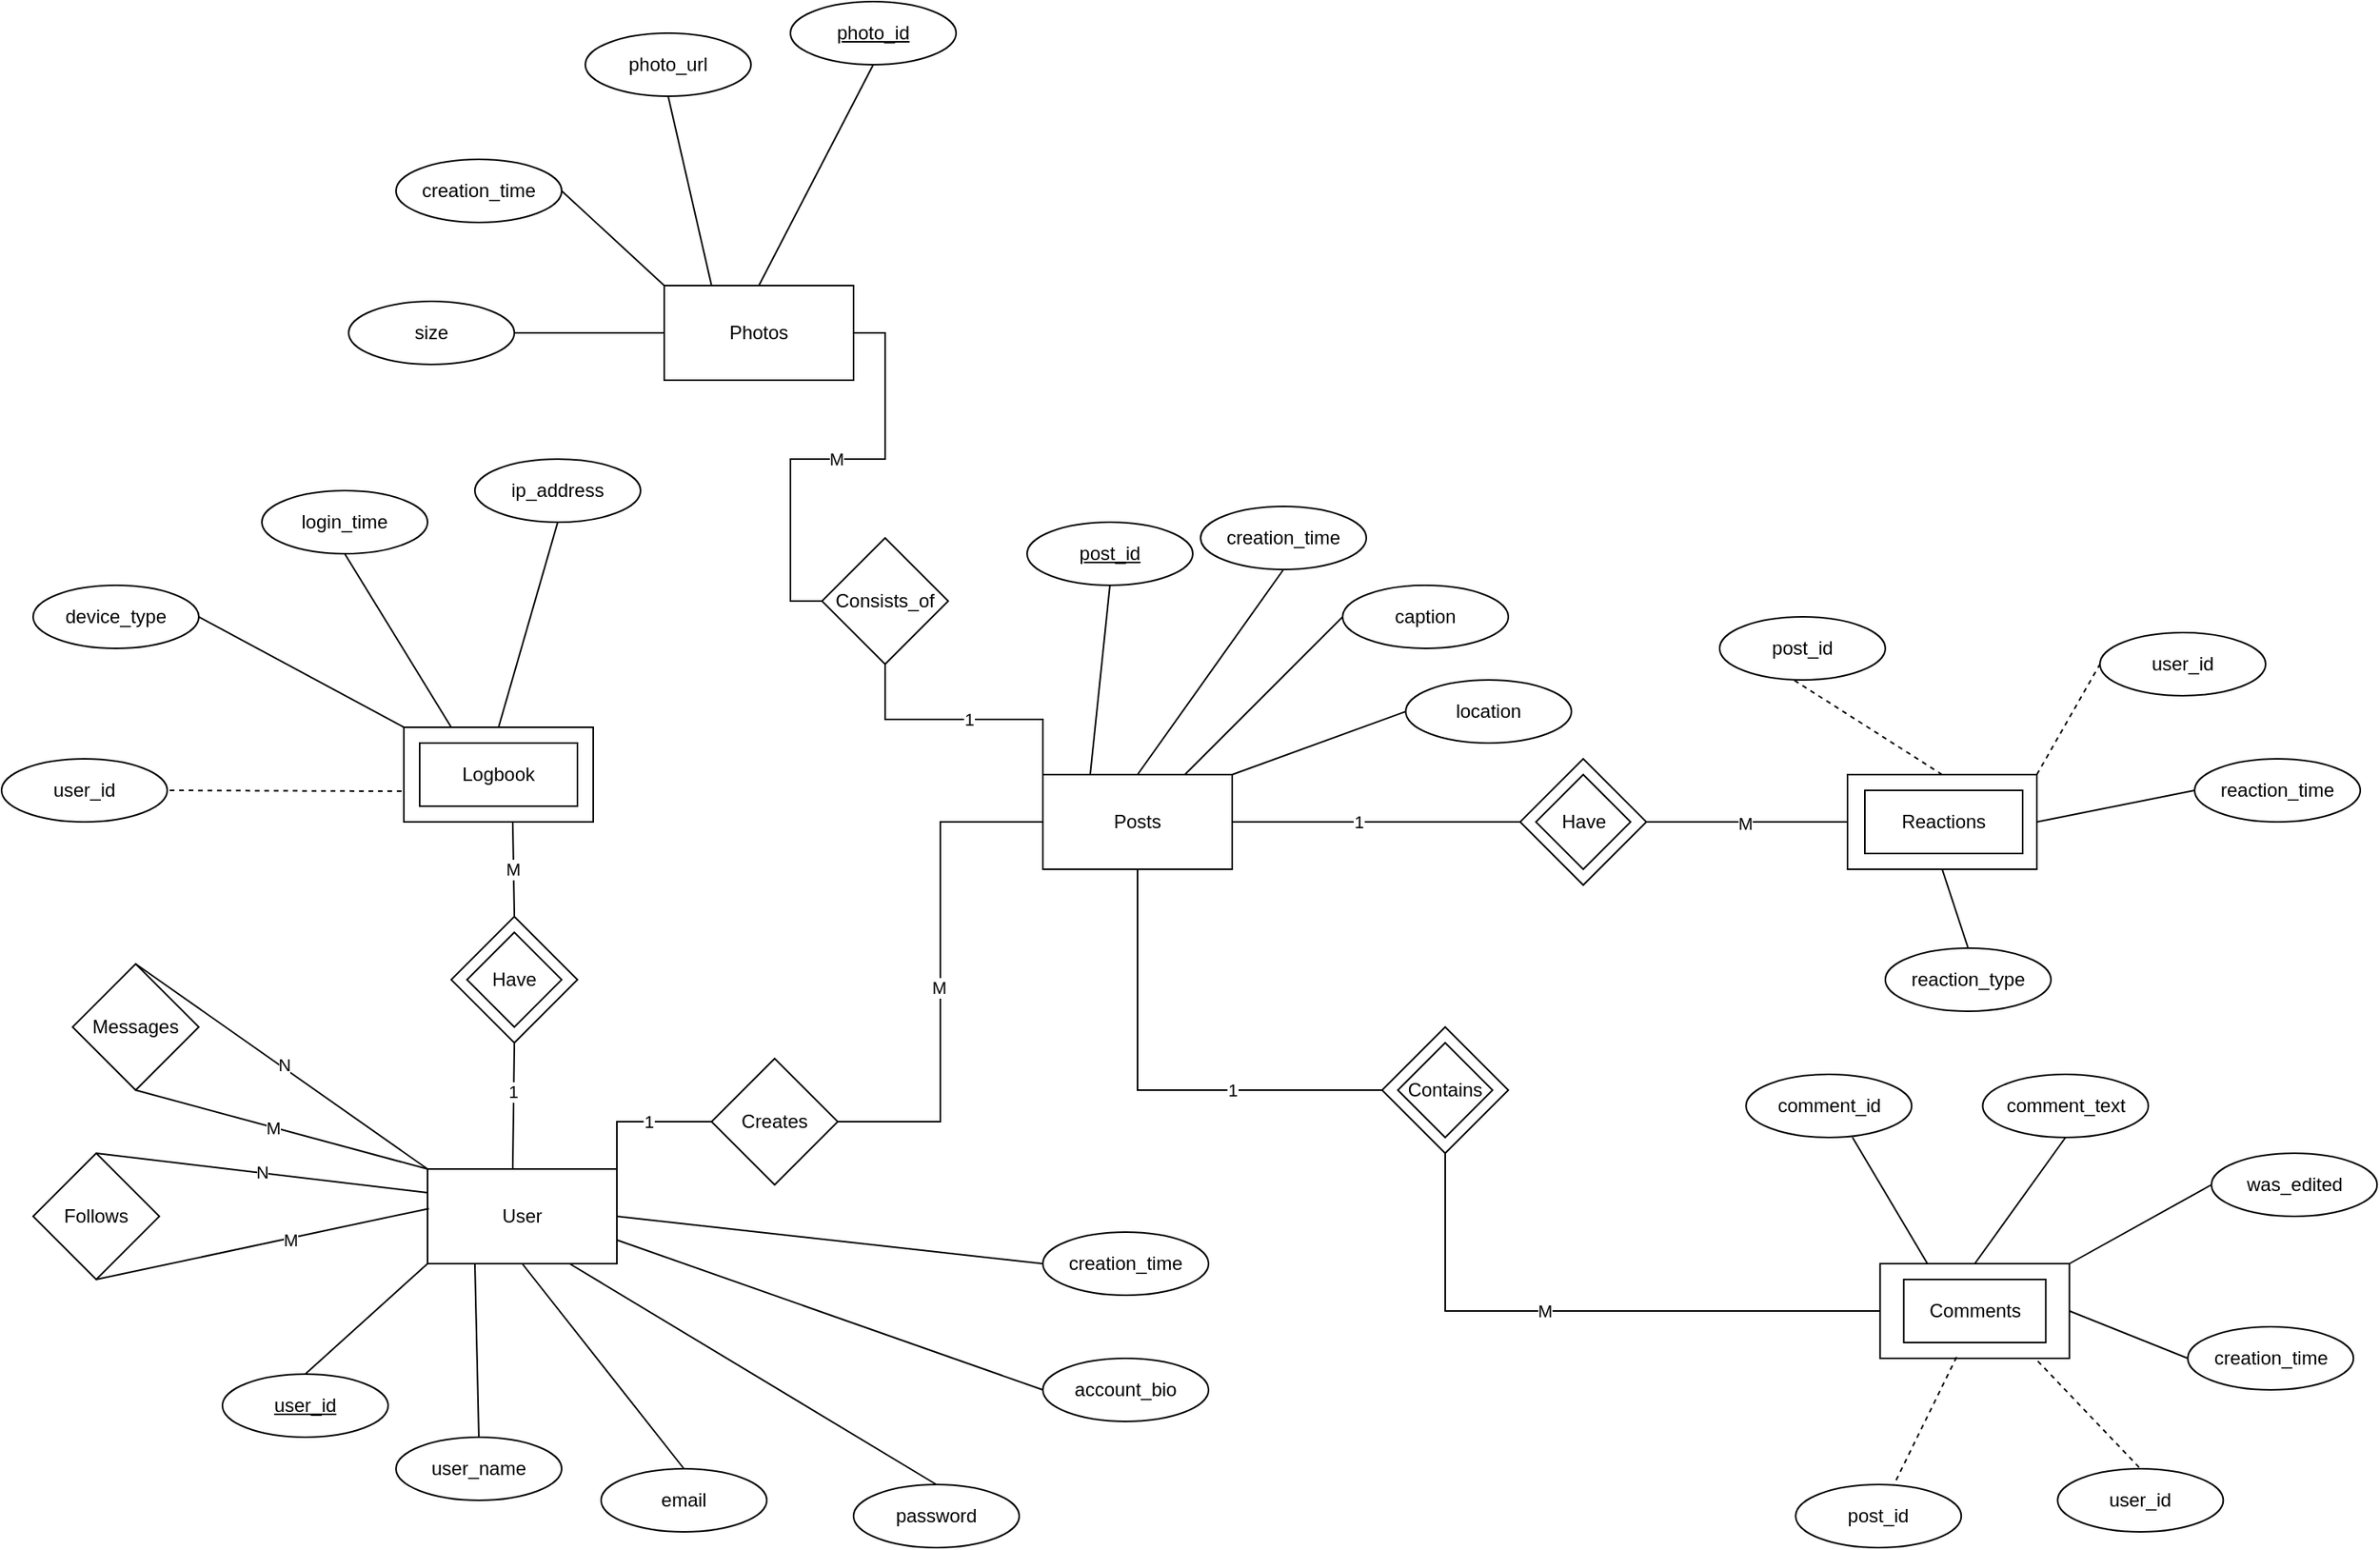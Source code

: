 <mxfile version="22.0.2" type="device">
  <diagram id="R2lEEEUBdFMjLlhIrx00" name="Page-1">
    <mxGraphModel dx="1405" dy="2099" grid="1" gridSize="10" guides="1" tooltips="1" connect="1" arrows="1" fold="1" page="1" pageScale="1" pageWidth="850" pageHeight="1100" background="none" math="0" shadow="0" extFonts="Permanent Marker^https://fonts.googleapis.com/css?family=Permanent+Marker">
      <root>
        <mxCell id="0" />
        <mxCell id="1" parent="0" />
        <mxCell id="rdqhqSF-KmwoM0eQtSF4-11" style="edgeStyle=orthogonalEdgeStyle;rounded=0;orthogonalLoop=1;jettySize=auto;html=1;exitX=1;exitY=0;exitDx=0;exitDy=0;entryX=0;entryY=0.5;entryDx=0;entryDy=0;shadow=0;endArrow=none;endFill=0;" parent="1" source="rdqhqSF-KmwoM0eQtSF4-1" target="rdqhqSF-KmwoM0eQtSF4-10" edge="1">
          <mxGeometry relative="1" as="geometry" />
        </mxCell>
        <mxCell id="wgSgi3H8lxbzacCim1P9-106" value="1" style="edgeLabel;html=1;align=center;verticalAlign=middle;resizable=0;points=[];" parent="rdqhqSF-KmwoM0eQtSF4-11" vertex="1" connectable="0">
          <mxGeometry x="0.096" relative="1" as="geometry">
            <mxPoint as="offset" />
          </mxGeometry>
        </mxCell>
        <mxCell id="rdqhqSF-KmwoM0eQtSF4-1" value="User" style="rounded=0;whiteSpace=wrap;html=1;shadow=0;" parent="1" vertex="1">
          <mxGeometry x="330" y="210" width="120" height="60" as="geometry" />
        </mxCell>
        <mxCell id="wgSgi3H8lxbzacCim1P9-4" style="edgeStyle=orthogonalEdgeStyle;rounded=0;orthogonalLoop=1;jettySize=auto;html=1;exitX=0;exitY=0;exitDx=0;exitDy=0;entryX=0.5;entryY=1;entryDx=0;entryDy=0;shadow=0;endArrow=none;endFill=0;" parent="1" source="rdqhqSF-KmwoM0eQtSF4-2" target="wgSgi3H8lxbzacCim1P9-2" edge="1">
          <mxGeometry relative="1" as="geometry" />
        </mxCell>
        <mxCell id="wgSgi3H8lxbzacCim1P9-114" value="1" style="edgeLabel;html=1;align=center;verticalAlign=middle;resizable=0;points=[];" parent="wgSgi3H8lxbzacCim1P9-4" vertex="1" connectable="0">
          <mxGeometry x="-0.029" relative="1" as="geometry">
            <mxPoint as="offset" />
          </mxGeometry>
        </mxCell>
        <mxCell id="wgSgi3H8lxbzacCim1P9-7" style="edgeStyle=orthogonalEdgeStyle;rounded=0;orthogonalLoop=1;jettySize=auto;html=1;exitX=0.5;exitY=1;exitDx=0;exitDy=0;entryX=0;entryY=0.5;entryDx=0;entryDy=0;shadow=0;endArrow=none;endFill=0;" parent="1" source="rdqhqSF-KmwoM0eQtSF4-2" target="wgSgi3H8lxbzacCim1P9-130" edge="1">
          <mxGeometry relative="1" as="geometry">
            <mxPoint x="1030" y="-10" as="targetPoint" />
          </mxGeometry>
        </mxCell>
        <mxCell id="wgSgi3H8lxbzacCim1P9-112" value="1" style="edgeLabel;html=1;align=center;verticalAlign=middle;resizable=0;points=[];" parent="wgSgi3H8lxbzacCim1P9-7" vertex="1" connectable="0">
          <mxGeometry x="0.014" y="2" relative="1" as="geometry">
            <mxPoint x="50" y="2" as="offset" />
          </mxGeometry>
        </mxCell>
        <mxCell id="wgSgi3H8lxbzacCim1P9-10" style="edgeStyle=orthogonalEdgeStyle;rounded=0;orthogonalLoop=1;jettySize=auto;html=1;exitX=1;exitY=0.5;exitDx=0;exitDy=0;entryX=0;entryY=0.5;entryDx=0;entryDy=0;shadow=0;endArrow=none;endFill=0;" parent="1" source="rdqhqSF-KmwoM0eQtSF4-2" target="wgSgi3H8lxbzacCim1P9-9" edge="1">
          <mxGeometry relative="1" as="geometry">
            <mxPoint x="1192.5" y="-170" as="sourcePoint" />
            <mxPoint x="1062.5" y="-70" as="targetPoint" />
          </mxGeometry>
        </mxCell>
        <mxCell id="wgSgi3H8lxbzacCim1P9-108" value="1" style="edgeLabel;html=1;align=center;verticalAlign=middle;resizable=0;points=[];" parent="wgSgi3H8lxbzacCim1P9-10" vertex="1" connectable="0">
          <mxGeometry x="-0.17" y="-1" relative="1" as="geometry">
            <mxPoint x="4" y="-1" as="offset" />
          </mxGeometry>
        </mxCell>
        <mxCell id="rdqhqSF-KmwoM0eQtSF4-2" value="Posts" style="rounded=0;whiteSpace=wrap;html=1;shadow=0;" parent="1" vertex="1">
          <mxGeometry x="720" y="-40" width="120" height="60" as="geometry" />
        </mxCell>
        <mxCell id="rdqhqSF-KmwoM0eQtSF4-3" value="Comments&lt;br&gt;" style="rounded=0;whiteSpace=wrap;html=1;shadow=0;" parent="1" vertex="1">
          <mxGeometry x="1250.67" y="270" width="120" height="60" as="geometry" />
        </mxCell>
        <mxCell id="rdqhqSF-KmwoM0eQtSF4-4" value="" style="rounded=0;whiteSpace=wrap;html=1;shadow=0;" parent="1" vertex="1">
          <mxGeometry x="1230" y="-40" width="120" height="60" as="geometry" />
        </mxCell>
        <mxCell id="rdqhqSF-KmwoM0eQtSF4-6" value="Photos" style="rounded=0;whiteSpace=wrap;html=1;shadow=0;" parent="1" vertex="1">
          <mxGeometry x="480" y="-350" width="120" height="60" as="geometry" />
        </mxCell>
        <mxCell id="rdqhqSF-KmwoM0eQtSF4-12" style="edgeStyle=orthogonalEdgeStyle;rounded=0;orthogonalLoop=1;jettySize=auto;html=1;exitX=1;exitY=0.5;exitDx=0;exitDy=0;entryX=0;entryY=0.5;entryDx=0;entryDy=0;shadow=0;endArrow=none;endFill=0;" parent="1" source="rdqhqSF-KmwoM0eQtSF4-10" target="rdqhqSF-KmwoM0eQtSF4-2" edge="1">
          <mxGeometry relative="1" as="geometry" />
        </mxCell>
        <mxCell id="wgSgi3H8lxbzacCim1P9-107" value="M" style="edgeLabel;html=1;align=center;verticalAlign=middle;resizable=0;points=[];" parent="rdqhqSF-KmwoM0eQtSF4-12" vertex="1" connectable="0">
          <mxGeometry x="-0.062" y="-1" relative="1" as="geometry">
            <mxPoint x="-2" as="offset" />
          </mxGeometry>
        </mxCell>
        <mxCell id="rdqhqSF-KmwoM0eQtSF4-10" value="Creates" style="rhombus;whiteSpace=wrap;html=1;shadow=0;" parent="1" vertex="1">
          <mxGeometry x="510" y="140" width="80" height="80" as="geometry" />
        </mxCell>
        <mxCell id="rdqhqSF-KmwoM0eQtSF4-18" value="Messages" style="rhombus;whiteSpace=wrap;html=1;shadow=0;" parent="1" vertex="1">
          <mxGeometry x="105" y="80" width="80" height="80" as="geometry" />
        </mxCell>
        <mxCell id="rdqhqSF-KmwoM0eQtSF4-22" value="" style="endArrow=none;html=1;rounded=0;exitX=0;exitY=0;exitDx=0;exitDy=0;entryX=0.5;entryY=0;entryDx=0;entryDy=0;shadow=0;" parent="1" source="rdqhqSF-KmwoM0eQtSF4-1" target="rdqhqSF-KmwoM0eQtSF4-18" edge="1">
          <mxGeometry width="50" height="50" relative="1" as="geometry">
            <mxPoint x="520" y="380" as="sourcePoint" />
            <mxPoint x="570" y="330" as="targetPoint" />
          </mxGeometry>
        </mxCell>
        <mxCell id="wgSgi3H8lxbzacCim1P9-139" value="N" style="edgeLabel;html=1;align=center;verticalAlign=middle;resizable=0;points=[];" parent="rdqhqSF-KmwoM0eQtSF4-22" vertex="1" connectable="0">
          <mxGeometry x="0.006" y="-1" relative="1" as="geometry">
            <mxPoint x="1" as="offset" />
          </mxGeometry>
        </mxCell>
        <mxCell id="rdqhqSF-KmwoM0eQtSF4-23" value="" style="endArrow=none;html=1;rounded=0;entryX=0.5;entryY=1;entryDx=0;entryDy=0;exitX=0;exitY=0;exitDx=0;exitDy=0;shadow=0;" parent="1" source="rdqhqSF-KmwoM0eQtSF4-1" target="rdqhqSF-KmwoM0eQtSF4-18" edge="1">
          <mxGeometry width="50" height="50" relative="1" as="geometry">
            <mxPoint x="450" y="270" as="sourcePoint" />
            <mxPoint x="490" y="430" as="targetPoint" />
          </mxGeometry>
        </mxCell>
        <mxCell id="wgSgi3H8lxbzacCim1P9-138" value="M" style="edgeLabel;html=1;align=center;verticalAlign=middle;resizable=0;points=[];" parent="rdqhqSF-KmwoM0eQtSF4-23" vertex="1" connectable="0">
          <mxGeometry x="0.061" relative="1" as="geometry">
            <mxPoint as="offset" />
          </mxGeometry>
        </mxCell>
        <mxCell id="rdqhqSF-KmwoM0eQtSF4-25" value="N" style="endArrow=none;html=1;rounded=0;entryX=0;entryY=0.25;entryDx=0;entryDy=0;exitX=0.5;exitY=0;exitDx=0;exitDy=0;shadow=0;" parent="1" source="rdqhqSF-KmwoM0eQtSF4-26" target="rdqhqSF-KmwoM0eQtSF4-1" edge="1">
          <mxGeometry width="50" height="50" relative="1" as="geometry">
            <mxPoint x="130" y="340" as="sourcePoint" />
            <mxPoint x="180" y="290" as="targetPoint" />
          </mxGeometry>
        </mxCell>
        <mxCell id="rdqhqSF-KmwoM0eQtSF4-26" value="Follows" style="rhombus;whiteSpace=wrap;html=1;shadow=0;" parent="1" vertex="1">
          <mxGeometry x="80" y="200" width="80" height="80" as="geometry" />
        </mxCell>
        <mxCell id="rdqhqSF-KmwoM0eQtSF4-27" value="" style="endArrow=none;html=1;rounded=0;entryX=0.007;entryY=0.418;entryDx=0;entryDy=0;exitX=0.5;exitY=1;exitDx=0;exitDy=0;entryPerimeter=0;shadow=0;" parent="1" source="rdqhqSF-KmwoM0eQtSF4-26" target="rdqhqSF-KmwoM0eQtSF4-1" edge="1">
          <mxGeometry width="50" height="50" relative="1" as="geometry">
            <mxPoint x="240" y="510" as="sourcePoint" />
            <mxPoint x="290" y="460" as="targetPoint" />
          </mxGeometry>
        </mxCell>
        <mxCell id="wgSgi3H8lxbzacCim1P9-137" value="M" style="edgeLabel;html=1;align=center;verticalAlign=middle;resizable=0;points=[];" parent="rdqhqSF-KmwoM0eQtSF4-27" vertex="1" connectable="0">
          <mxGeometry x="0.159" y="-1" relative="1" as="geometry">
            <mxPoint as="offset" />
          </mxGeometry>
        </mxCell>
        <mxCell id="wgSgi3H8lxbzacCim1P9-5" style="edgeStyle=orthogonalEdgeStyle;rounded=0;orthogonalLoop=1;jettySize=auto;html=1;exitX=0;exitY=0.5;exitDx=0;exitDy=0;entryX=1;entryY=0.5;entryDx=0;entryDy=0;shadow=0;endArrow=none;endFill=0;" parent="1" source="wgSgi3H8lxbzacCim1P9-2" target="rdqhqSF-KmwoM0eQtSF4-6" edge="1">
          <mxGeometry relative="1" as="geometry" />
        </mxCell>
        <mxCell id="wgSgi3H8lxbzacCim1P9-115" value="M" style="edgeLabel;html=1;align=center;verticalAlign=middle;resizable=0;points=[];" parent="wgSgi3H8lxbzacCim1P9-5" vertex="1" connectable="0">
          <mxGeometry x="0.031" y="-2" relative="1" as="geometry">
            <mxPoint y="-2" as="offset" />
          </mxGeometry>
        </mxCell>
        <mxCell id="wgSgi3H8lxbzacCim1P9-2" value="Consists_of" style="rhombus;whiteSpace=wrap;html=1;shadow=0;" parent="1" vertex="1">
          <mxGeometry x="580" y="-190" width="80" height="80" as="geometry" />
        </mxCell>
        <mxCell id="wgSgi3H8lxbzacCim1P9-8" style="edgeStyle=orthogonalEdgeStyle;rounded=0;orthogonalLoop=1;jettySize=auto;html=1;exitX=0.5;exitY=1;exitDx=0;exitDy=0;entryX=0;entryY=0.5;entryDx=0;entryDy=0;shadow=0;endArrow=none;endFill=0;" parent="1" source="wgSgi3H8lxbzacCim1P9-130" target="rdqhqSF-KmwoM0eQtSF4-3" edge="1">
          <mxGeometry relative="1" as="geometry">
            <mxPoint x="1037.5" y="-250" as="sourcePoint" />
          </mxGeometry>
        </mxCell>
        <mxCell id="wgSgi3H8lxbzacCim1P9-113" value="M" style="edgeLabel;html=1;align=center;verticalAlign=middle;resizable=0;points=[];" parent="wgSgi3H8lxbzacCim1P9-8" vertex="1" connectable="0">
          <mxGeometry x="-0.129" y="-1" relative="1" as="geometry">
            <mxPoint x="-1" y="-1" as="offset" />
          </mxGeometry>
        </mxCell>
        <mxCell id="wgSgi3H8lxbzacCim1P9-11" style="edgeStyle=orthogonalEdgeStyle;rounded=0;orthogonalLoop=1;jettySize=auto;html=1;exitX=1;exitY=0.5;exitDx=0;exitDy=0;shadow=0;endArrow=none;endFill=0;" parent="1" source="wgSgi3H8lxbzacCim1P9-9" target="rdqhqSF-KmwoM0eQtSF4-4" edge="1">
          <mxGeometry relative="1" as="geometry">
            <mxPoint x="1062.5" y="10" as="sourcePoint" />
          </mxGeometry>
        </mxCell>
        <mxCell id="wgSgi3H8lxbzacCim1P9-111" value="M" style="edgeLabel;html=1;align=center;verticalAlign=middle;resizable=0;points=[];" parent="wgSgi3H8lxbzacCim1P9-11" vertex="1" connectable="0">
          <mxGeometry x="-0.017" y="1" relative="1" as="geometry">
            <mxPoint y="2" as="offset" />
          </mxGeometry>
        </mxCell>
        <mxCell id="wgSgi3H8lxbzacCim1P9-9" value="" style="rhombus;whiteSpace=wrap;html=1;shadow=0;" parent="1" vertex="1">
          <mxGeometry x="1022.5" y="-50" width="80" height="80" as="geometry" />
        </mxCell>
        <mxCell id="wgSgi3H8lxbzacCim1P9-21" value="login_time" style="ellipse;whiteSpace=wrap;html=1;shadow=0;" parent="1" vertex="1">
          <mxGeometry x="225" y="-220" width="105" height="40" as="geometry" />
        </mxCell>
        <mxCell id="wgSgi3H8lxbzacCim1P9-23" value="ip_address" style="ellipse;whiteSpace=wrap;html=1;shadow=0;" parent="1" vertex="1">
          <mxGeometry x="360" y="-240" width="105" height="40" as="geometry" />
        </mxCell>
        <mxCell id="wgSgi3H8lxbzacCim1P9-24" value="user_id" style="ellipse;whiteSpace=wrap;html=1;shadow=0;" parent="1" vertex="1">
          <mxGeometry x="60" y="-50" width="105" height="40" as="geometry" />
        </mxCell>
        <mxCell id="wgSgi3H8lxbzacCim1P9-30" value="" style="endArrow=none;dashed=1;html=1;rounded=0;entryX=1;entryY=0.5;entryDx=0;entryDy=0;exitX=-0.012;exitY=0.676;exitDx=0;exitDy=0;exitPerimeter=0;shadow=0;" parent="1" source="wgSgi3H8lxbzacCim1P9-78" target="wgSgi3H8lxbzacCim1P9-24" edge="1">
          <mxGeometry width="50" height="50" relative="1" as="geometry">
            <mxPoint x="325" y="-30" as="sourcePoint" />
            <mxPoint x="230" y="-130" as="targetPoint" />
          </mxGeometry>
        </mxCell>
        <mxCell id="wgSgi3H8lxbzacCim1P9-32" value="device_type" style="ellipse;whiteSpace=wrap;html=1;shadow=0;" parent="1" vertex="1">
          <mxGeometry x="80" y="-160" width="105" height="40" as="geometry" />
        </mxCell>
        <mxCell id="wgSgi3H8lxbzacCim1P9-34" value="" style="endArrow=none;html=1;rounded=0;entryX=0.5;entryY=1;entryDx=0;entryDy=0;exitX=0.25;exitY=0;exitDx=0;exitDy=0;shadow=0;" parent="1" source="wgSgi3H8lxbzacCim1P9-78" target="wgSgi3H8lxbzacCim1P9-21" edge="1">
          <mxGeometry width="50" height="50" relative="1" as="geometry">
            <mxPoint x="355" y="-60" as="sourcePoint" />
            <mxPoint x="380" y="-160" as="targetPoint" />
          </mxGeometry>
        </mxCell>
        <mxCell id="wgSgi3H8lxbzacCim1P9-35" value="" style="endArrow=none;html=1;rounded=0;entryX=0.5;entryY=1;entryDx=0;entryDy=0;exitX=0.5;exitY=0;exitDx=0;exitDy=0;shadow=0;" parent="1" source="wgSgi3H8lxbzacCim1P9-78" target="wgSgi3H8lxbzacCim1P9-23" edge="1">
          <mxGeometry width="50" height="50" relative="1" as="geometry">
            <mxPoint x="385" y="-60" as="sourcePoint" />
            <mxPoint x="450" y="-130" as="targetPoint" />
          </mxGeometry>
        </mxCell>
        <mxCell id="wgSgi3H8lxbzacCim1P9-36" value="" style="endArrow=none;html=1;rounded=0;exitX=1;exitY=0.5;exitDx=0;exitDy=0;entryX=0;entryY=0;entryDx=0;entryDy=0;labelBorderColor=none;shadow=0;" parent="1" source="wgSgi3H8lxbzacCim1P9-32" target="wgSgi3H8lxbzacCim1P9-78" edge="1">
          <mxGeometry width="50" height="50" relative="1" as="geometry">
            <mxPoint x="230" as="sourcePoint" />
            <mxPoint x="320" y="-70" as="targetPoint" />
          </mxGeometry>
        </mxCell>
        <mxCell id="wgSgi3H8lxbzacCim1P9-37" value="creation_time" style="ellipse;whiteSpace=wrap;html=1;shadow=0;" parent="1" vertex="1">
          <mxGeometry x="310" y="-430" width="105" height="40" as="geometry" />
        </mxCell>
        <mxCell id="wgSgi3H8lxbzacCim1P9-38" value="photo_url" style="ellipse;whiteSpace=wrap;html=1;shadow=0;" parent="1" vertex="1">
          <mxGeometry x="430" y="-510" width="105" height="40" as="geometry" />
        </mxCell>
        <mxCell id="wgSgi3H8lxbzacCim1P9-39" value="&lt;u&gt;photo_id&lt;/u&gt;" style="ellipse;whiteSpace=wrap;html=1;shadow=0;" parent="1" vertex="1">
          <mxGeometry x="560" y="-530" width="105" height="40" as="geometry" />
        </mxCell>
        <mxCell id="wgSgi3H8lxbzacCim1P9-40" value="size" style="ellipse;whiteSpace=wrap;html=1;shadow=0;" parent="1" vertex="1">
          <mxGeometry x="280" y="-340" width="105" height="40" as="geometry" />
        </mxCell>
        <mxCell id="wgSgi3H8lxbzacCim1P9-41" value="" style="endArrow=none;html=1;rounded=0;entryX=1;entryY=0.5;entryDx=0;entryDy=0;exitX=0;exitY=0.5;exitDx=0;exitDy=0;shadow=0;" parent="1" source="rdqhqSF-KmwoM0eQtSF4-6" target="wgSgi3H8lxbzacCim1P9-40" edge="1">
          <mxGeometry width="50" height="50" relative="1" as="geometry">
            <mxPoint x="430" y="-290" as="sourcePoint" />
            <mxPoint x="480" y="-340" as="targetPoint" />
          </mxGeometry>
        </mxCell>
        <mxCell id="wgSgi3H8lxbzacCim1P9-42" value="" style="endArrow=none;html=1;rounded=0;entryX=1;entryY=0.5;entryDx=0;entryDy=0;exitX=0;exitY=0;exitDx=0;exitDy=0;shadow=0;" parent="1" source="rdqhqSF-KmwoM0eQtSF4-6" target="wgSgi3H8lxbzacCim1P9-37" edge="1">
          <mxGeometry width="50" height="50" relative="1" as="geometry">
            <mxPoint x="420" y="-330" as="sourcePoint" />
            <mxPoint x="470" y="-380" as="targetPoint" />
          </mxGeometry>
        </mxCell>
        <mxCell id="wgSgi3H8lxbzacCim1P9-43" value="" style="endArrow=none;html=1;rounded=0;entryX=0.5;entryY=1;entryDx=0;entryDy=0;exitX=0.25;exitY=0;exitDx=0;exitDy=0;shadow=0;" parent="1" source="rdqhqSF-KmwoM0eQtSF4-6" target="wgSgi3H8lxbzacCim1P9-38" edge="1">
          <mxGeometry width="50" height="50" relative="1" as="geometry">
            <mxPoint x="530" y="-370" as="sourcePoint" />
            <mxPoint x="580" y="-420" as="targetPoint" />
          </mxGeometry>
        </mxCell>
        <mxCell id="wgSgi3H8lxbzacCim1P9-44" value="" style="endArrow=none;html=1;rounded=0;entryX=0.5;entryY=1;entryDx=0;entryDy=0;exitX=0.5;exitY=0;exitDx=0;exitDy=0;shadow=0;" parent="1" source="rdqhqSF-KmwoM0eQtSF4-6" target="wgSgi3H8lxbzacCim1P9-39" edge="1">
          <mxGeometry width="50" height="50" relative="1" as="geometry">
            <mxPoint x="570" y="-390" as="sourcePoint" />
            <mxPoint x="620" y="-440" as="targetPoint" />
          </mxGeometry>
        </mxCell>
        <mxCell id="wgSgi3H8lxbzacCim1P9-45" value="&lt;u&gt;user_id&lt;/u&gt;" style="ellipse;whiteSpace=wrap;html=1;shadow=0;" parent="1" vertex="1">
          <mxGeometry x="200" y="340" width="105" height="40" as="geometry" />
        </mxCell>
        <mxCell id="wgSgi3H8lxbzacCim1P9-46" value="user_name" style="ellipse;whiteSpace=wrap;html=1;shadow=0;" parent="1" vertex="1">
          <mxGeometry x="310" y="380" width="105" height="40" as="geometry" />
        </mxCell>
        <mxCell id="wgSgi3H8lxbzacCim1P9-47" value="" style="endArrow=none;html=1;rounded=0;entryX=0;entryY=1;entryDx=0;entryDy=0;exitX=0.5;exitY=0;exitDx=0;exitDy=0;shadow=0;" parent="1" source="wgSgi3H8lxbzacCim1P9-45" target="rdqhqSF-KmwoM0eQtSF4-1" edge="1">
          <mxGeometry width="50" height="50" relative="1" as="geometry">
            <mxPoint x="290" y="320" as="sourcePoint" />
            <mxPoint x="340" y="270" as="targetPoint" />
          </mxGeometry>
        </mxCell>
        <mxCell id="wgSgi3H8lxbzacCim1P9-48" value="" style="endArrow=none;html=1;rounded=0;entryX=0.25;entryY=1;entryDx=0;entryDy=0;exitX=0.5;exitY=0;exitDx=0;exitDy=0;shadow=0;" parent="1" source="wgSgi3H8lxbzacCim1P9-46" target="rdqhqSF-KmwoM0eQtSF4-1" edge="1">
          <mxGeometry width="50" height="50" relative="1" as="geometry">
            <mxPoint x="340" y="360" as="sourcePoint" />
            <mxPoint x="390" y="310" as="targetPoint" />
          </mxGeometry>
        </mxCell>
        <mxCell id="wgSgi3H8lxbzacCim1P9-49" value="creation_time" style="ellipse;whiteSpace=wrap;html=1;shadow=0;" parent="1" vertex="1">
          <mxGeometry x="720" y="250" width="105" height="40" as="geometry" />
        </mxCell>
        <mxCell id="wgSgi3H8lxbzacCim1P9-51" value="" style="endArrow=none;html=1;rounded=0;entryX=1;entryY=0.5;entryDx=0;entryDy=0;exitX=0;exitY=0.5;exitDx=0;exitDy=0;shadow=0;" parent="1" source="wgSgi3H8lxbzacCim1P9-49" target="rdqhqSF-KmwoM0eQtSF4-1" edge="1">
          <mxGeometry width="50" height="50" relative="1" as="geometry">
            <mxPoint x="410" y="370" as="sourcePoint" />
            <mxPoint x="460" y="320" as="targetPoint" />
          </mxGeometry>
        </mxCell>
        <mxCell id="wgSgi3H8lxbzacCim1P9-52" value="email" style="ellipse;whiteSpace=wrap;html=1;shadow=0;" parent="1" vertex="1">
          <mxGeometry x="440" y="400" width="105" height="40" as="geometry" />
        </mxCell>
        <mxCell id="wgSgi3H8lxbzacCim1P9-53" value="" style="endArrow=none;html=1;rounded=0;entryX=0.5;entryY=1;entryDx=0;entryDy=0;exitX=0.5;exitY=0;exitDx=0;exitDy=0;shadow=0;" parent="1" source="wgSgi3H8lxbzacCim1P9-52" target="rdqhqSF-KmwoM0eQtSF4-1" edge="1">
          <mxGeometry width="50" height="50" relative="1" as="geometry">
            <mxPoint x="390" y="380" as="sourcePoint" />
            <mxPoint x="440" y="330" as="targetPoint" />
          </mxGeometry>
        </mxCell>
        <mxCell id="wgSgi3H8lxbzacCim1P9-54" value="account_bio" style="ellipse;whiteSpace=wrap;html=1;shadow=0;" parent="1" vertex="1">
          <mxGeometry x="720" y="330" width="105" height="40" as="geometry" />
        </mxCell>
        <mxCell id="wgSgi3H8lxbzacCim1P9-55" value="" style="endArrow=none;html=1;rounded=0;entryX=1;entryY=0.75;entryDx=0;entryDy=0;exitX=0;exitY=0.5;exitDx=0;exitDy=0;shadow=0;" parent="1" source="wgSgi3H8lxbzacCim1P9-54" target="rdqhqSF-KmwoM0eQtSF4-1" edge="1">
          <mxGeometry width="50" height="50" relative="1" as="geometry">
            <mxPoint x="490" y="370" as="sourcePoint" />
            <mxPoint x="540" y="320" as="targetPoint" />
          </mxGeometry>
        </mxCell>
        <mxCell id="wgSgi3H8lxbzacCim1P9-56" value="password" style="ellipse;whiteSpace=wrap;html=1;shadow=0;" parent="1" vertex="1">
          <mxGeometry x="600" y="410" width="105" height="40" as="geometry" />
        </mxCell>
        <mxCell id="wgSgi3H8lxbzacCim1P9-57" value="" style="endArrow=none;html=1;rounded=0;entryX=0.75;entryY=1;entryDx=0;entryDy=0;exitX=0.5;exitY=0;exitDx=0;exitDy=0;shadow=0;" parent="1" source="wgSgi3H8lxbzacCim1P9-56" target="rdqhqSF-KmwoM0eQtSF4-1" edge="1">
          <mxGeometry width="50" height="50" relative="1" as="geometry">
            <mxPoint x="480" y="370" as="sourcePoint" />
            <mxPoint x="530" y="320" as="targetPoint" />
          </mxGeometry>
        </mxCell>
        <mxCell id="wgSgi3H8lxbzacCim1P9-59" value="creation_time" style="ellipse;whiteSpace=wrap;html=1;shadow=0;" parent="1" vertex="1">
          <mxGeometry x="820" y="-210" width="105" height="40" as="geometry" />
        </mxCell>
        <mxCell id="wgSgi3H8lxbzacCim1P9-60" value="&lt;u&gt;post_id&lt;/u&gt;" style="ellipse;whiteSpace=wrap;html=1;shadow=0;" parent="1" vertex="1">
          <mxGeometry x="710" y="-200" width="105" height="40" as="geometry" />
        </mxCell>
        <mxCell id="wgSgi3H8lxbzacCim1P9-61" value="caption" style="ellipse;whiteSpace=wrap;html=1;shadow=0;" parent="1" vertex="1">
          <mxGeometry x="910" y="-160" width="105" height="40" as="geometry" />
        </mxCell>
        <mxCell id="wgSgi3H8lxbzacCim1P9-62" value="location" style="ellipse;whiteSpace=wrap;html=1;shadow=0;" parent="1" vertex="1">
          <mxGeometry x="950" y="-100" width="105" height="40" as="geometry" />
        </mxCell>
        <mxCell id="wgSgi3H8lxbzacCim1P9-63" value="" style="endArrow=none;html=1;rounded=0;entryX=0.5;entryY=1;entryDx=0;entryDy=0;exitX=0.25;exitY=0;exitDx=0;exitDy=0;shadow=0;" parent="1" source="rdqhqSF-KmwoM0eQtSF4-2" target="wgSgi3H8lxbzacCim1P9-60" edge="1">
          <mxGeometry width="50" height="50" relative="1" as="geometry">
            <mxPoint x="540" y="-20" as="sourcePoint" />
            <mxPoint x="590" y="-70" as="targetPoint" />
          </mxGeometry>
        </mxCell>
        <mxCell id="wgSgi3H8lxbzacCim1P9-64" value="" style="endArrow=none;html=1;rounded=0;entryX=0.5;entryY=1;entryDx=0;entryDy=0;exitX=0.5;exitY=0;exitDx=0;exitDy=0;shadow=0;" parent="1" source="rdqhqSF-KmwoM0eQtSF4-2" target="wgSgi3H8lxbzacCim1P9-59" edge="1">
          <mxGeometry width="50" height="50" relative="1" as="geometry">
            <mxPoint x="790" y="-70" as="sourcePoint" />
            <mxPoint x="840" y="-120" as="targetPoint" />
          </mxGeometry>
        </mxCell>
        <mxCell id="wgSgi3H8lxbzacCim1P9-65" value="" style="endArrow=none;html=1;rounded=0;entryX=0;entryY=0.5;entryDx=0;entryDy=0;exitX=0.75;exitY=0;exitDx=0;exitDy=0;shadow=0;" parent="1" source="rdqhqSF-KmwoM0eQtSF4-2" target="wgSgi3H8lxbzacCim1P9-61" edge="1">
          <mxGeometry width="50" height="50" relative="1" as="geometry">
            <mxPoint x="870" y="-60" as="sourcePoint" />
            <mxPoint x="920" y="-110" as="targetPoint" />
          </mxGeometry>
        </mxCell>
        <mxCell id="wgSgi3H8lxbzacCim1P9-66" value="" style="endArrow=none;html=1;rounded=0;entryX=0;entryY=0.5;entryDx=0;entryDy=0;exitX=1;exitY=0;exitDx=0;exitDy=0;shadow=0;" parent="1" source="rdqhqSF-KmwoM0eQtSF4-2" target="wgSgi3H8lxbzacCim1P9-62" edge="1">
          <mxGeometry width="50" height="50" relative="1" as="geometry">
            <mxPoint x="870" y="-10" as="sourcePoint" />
            <mxPoint x="920" y="-60" as="targetPoint" />
          </mxGeometry>
        </mxCell>
        <mxCell id="wgSgi3H8lxbzacCim1P9-67" value="reaction_type" style="ellipse;whiteSpace=wrap;html=1;shadow=0;" parent="1" vertex="1">
          <mxGeometry x="1253.95" y="70" width="105" height="40" as="geometry" />
        </mxCell>
        <mxCell id="wgSgi3H8lxbzacCim1P9-68" value="reaction_time" style="ellipse;whiteSpace=wrap;html=1;shadow=0;" parent="1" vertex="1">
          <mxGeometry x="1450" y="-50" width="105" height="40" as="geometry" />
        </mxCell>
        <mxCell id="wgSgi3H8lxbzacCim1P9-70" value="post_id" style="ellipse;whiteSpace=wrap;html=1;shadow=0;" parent="1" vertex="1">
          <mxGeometry x="1148.95" y="-140" width="105" height="40" as="geometry" />
        </mxCell>
        <mxCell id="wgSgi3H8lxbzacCim1P9-71" value="" style="endArrow=none;dashed=1;html=1;rounded=0;entryX=0.432;entryY=0.975;entryDx=0;entryDy=0;exitX=0.5;exitY=0;exitDx=0;exitDy=0;entryPerimeter=0;shadow=0;" parent="1" source="rdqhqSF-KmwoM0eQtSF4-4" target="wgSgi3H8lxbzacCim1P9-70" edge="1">
          <mxGeometry width="50" height="50" relative="1" as="geometry">
            <mxPoint x="1298.95" y="-80" as="sourcePoint" />
            <mxPoint x="1348.95" y="-130" as="targetPoint" />
          </mxGeometry>
        </mxCell>
        <mxCell id="wgSgi3H8lxbzacCim1P9-73" value="" style="endArrow=none;html=1;rounded=0;entryX=0;entryY=0.5;entryDx=0;entryDy=0;exitX=1;exitY=0.5;exitDx=0;exitDy=0;shadow=0;" parent="1" source="rdqhqSF-KmwoM0eQtSF4-4" target="wgSgi3H8lxbzacCim1P9-68" edge="1">
          <mxGeometry width="50" height="50" relative="1" as="geometry">
            <mxPoint x="1338.95" y="80" as="sourcePoint" />
            <mxPoint x="1388.95" y="30" as="targetPoint" />
          </mxGeometry>
        </mxCell>
        <mxCell id="wgSgi3H8lxbzacCim1P9-75" value="" style="endArrow=none;html=1;rounded=0;entryX=0.5;entryY=1;entryDx=0;entryDy=0;exitX=0.5;exitY=0;exitDx=0;exitDy=0;shadow=0;" parent="1" source="wgSgi3H8lxbzacCim1P9-67" target="rdqhqSF-KmwoM0eQtSF4-4" edge="1">
          <mxGeometry width="50" height="50" relative="1" as="geometry">
            <mxPoint x="1308.95" y="160" as="sourcePoint" />
            <mxPoint x="1358.95" y="110" as="targetPoint" />
          </mxGeometry>
        </mxCell>
        <mxCell id="wgSgi3H8lxbzacCim1P9-76" value="&lt;span style=&quot;font-family: Helvetica; font-size: 12px; font-style: normal; font-variant-ligatures: normal; font-variant-caps: normal; font-weight: 400; letter-spacing: normal; orphans: 2; text-align: center; text-indent: 0px; text-transform: none; widows: 2; word-spacing: 0px; -webkit-text-stroke-width: 0px; text-decoration-thickness: initial; text-decoration-style: initial; text-decoration-color: initial; float: none; display: inline !important; background-color: rgb(255, 255, 255);&quot;&gt;Reactions&lt;/span&gt;" style="rounded=0;whiteSpace=wrap;html=1;shadow=0;" parent="1" vertex="1">
          <mxGeometry x="1241" y="-30" width="100" height="40" as="geometry" />
        </mxCell>
        <mxCell id="wgSgi3H8lxbzacCim1P9-77" value="Have" style="rhombus;whiteSpace=wrap;html=1;shadow=0;" parent="1" vertex="1">
          <mxGeometry x="1032.5" y="-40" width="60" height="60" as="geometry" />
        </mxCell>
        <mxCell id="wgSgi3H8lxbzacCim1P9-78" value="" style="rounded=0;whiteSpace=wrap;html=1;shadow=0;" parent="1" vertex="1">
          <mxGeometry x="315" y="-70" width="120" height="60" as="geometry" />
        </mxCell>
        <mxCell id="wgSgi3H8lxbzacCim1P9-79" value="Logbook" style="rounded=0;whiteSpace=wrap;html=1;shadow=0;" parent="1" vertex="1">
          <mxGeometry x="325" y="-60" width="100" height="40" as="geometry" />
        </mxCell>
        <mxCell id="wgSgi3H8lxbzacCim1P9-80" value="" style="rhombus;whiteSpace=wrap;html=1;shadow=0;" parent="1" vertex="1">
          <mxGeometry x="345" y="50" width="80" height="80" as="geometry" />
        </mxCell>
        <mxCell id="wgSgi3H8lxbzacCim1P9-81" value="Have" style="rhombus;whiteSpace=wrap;html=1;shadow=0;" parent="1" vertex="1">
          <mxGeometry x="355" y="60" width="60" height="60" as="geometry" />
        </mxCell>
        <mxCell id="wgSgi3H8lxbzacCim1P9-85" value="comment_id" style="ellipse;whiteSpace=wrap;html=1;shadow=0;" parent="1" vertex="1">
          <mxGeometry x="1165.67" y="150" width="105" height="40" as="geometry" />
        </mxCell>
        <mxCell id="wgSgi3H8lxbzacCim1P9-86" value="comment_text" style="ellipse;whiteSpace=wrap;html=1;shadow=0;" parent="1" vertex="1">
          <mxGeometry x="1315.67" y="150" width="105" height="40" as="geometry" />
        </mxCell>
        <mxCell id="wgSgi3H8lxbzacCim1P9-88" value="creation_time" style="ellipse;whiteSpace=wrap;html=1;shadow=0;" parent="1" vertex="1">
          <mxGeometry x="1445.67" y="310" width="105" height="40" as="geometry" />
        </mxCell>
        <mxCell id="wgSgi3H8lxbzacCim1P9-89" value="" style="endArrow=none;html=1;rounded=0;entryX=0.5;entryY=1;entryDx=0;entryDy=0;exitX=0.25;exitY=0;exitDx=0;exitDy=0;shadow=0;" parent="1" source="rdqhqSF-KmwoM0eQtSF4-3" edge="1">
          <mxGeometry width="50" height="50" relative="1" as="geometry">
            <mxPoint x="1190.67" y="220" as="sourcePoint" />
            <mxPoint x="1233.17" y="190" as="targetPoint" />
          </mxGeometry>
        </mxCell>
        <mxCell id="wgSgi3H8lxbzacCim1P9-90" value="" style="endArrow=none;html=1;rounded=0;entryX=0.5;entryY=1;entryDx=0;entryDy=0;exitX=0.5;exitY=0;exitDx=0;exitDy=0;shadow=0;" parent="1" source="rdqhqSF-KmwoM0eQtSF4-3" target="wgSgi3H8lxbzacCim1P9-86" edge="1">
          <mxGeometry width="50" height="50" relative="1" as="geometry">
            <mxPoint x="1280.67" y="160" as="sourcePoint" />
            <mxPoint x="1330.67" y="110" as="targetPoint" />
          </mxGeometry>
        </mxCell>
        <mxCell id="wgSgi3H8lxbzacCim1P9-91" value="" style="endArrow=none;html=1;rounded=0;entryX=0;entryY=0.5;entryDx=0;entryDy=0;exitX=1;exitY=0.5;exitDx=0;exitDy=0;shadow=0;" parent="1" source="rdqhqSF-KmwoM0eQtSF4-3" target="wgSgi3H8lxbzacCim1P9-88" edge="1">
          <mxGeometry width="50" height="50" relative="1" as="geometry">
            <mxPoint x="1270.67" y="200" as="sourcePoint" />
            <mxPoint x="1373.67" y="80" as="targetPoint" />
          </mxGeometry>
        </mxCell>
        <mxCell id="wgSgi3H8lxbzacCim1P9-92" value="was_edited" style="ellipse;whiteSpace=wrap;html=1;shadow=0;" parent="1" vertex="1">
          <mxGeometry x="1460.67" y="200" width="105" height="40" as="geometry" />
        </mxCell>
        <mxCell id="wgSgi3H8lxbzacCim1P9-93" value="" style="endArrow=none;html=1;rounded=0;entryX=0;entryY=0.5;entryDx=0;entryDy=0;exitX=1;exitY=0;exitDx=0;exitDy=0;shadow=0;" parent="1" source="rdqhqSF-KmwoM0eQtSF4-3" target="wgSgi3H8lxbzacCim1P9-92" edge="1">
          <mxGeometry width="50" height="50" relative="1" as="geometry">
            <mxPoint x="1330.67" y="190" as="sourcePoint" />
            <mxPoint x="1380.67" y="140" as="targetPoint" />
          </mxGeometry>
        </mxCell>
        <mxCell id="wgSgi3H8lxbzacCim1P9-100" value="" style="endArrow=none;html=1;rounded=0;entryX=0.5;entryY=1;entryDx=0;entryDy=0;exitX=0.45;exitY=-0.006;exitDx=0;exitDy=0;exitPerimeter=0;" parent="1" source="rdqhqSF-KmwoM0eQtSF4-1" target="wgSgi3H8lxbzacCim1P9-80" edge="1">
          <mxGeometry width="50" height="50" relative="1" as="geometry">
            <mxPoint x="320" y="200" as="sourcePoint" />
            <mxPoint x="370" y="150" as="targetPoint" />
          </mxGeometry>
        </mxCell>
        <mxCell id="wgSgi3H8lxbzacCim1P9-103" value="1" style="edgeLabel;html=1;align=center;verticalAlign=middle;resizable=0;points=[];" parent="wgSgi3H8lxbzacCim1P9-100" vertex="1" connectable="0">
          <mxGeometry x="0.221" y="1" relative="1" as="geometry">
            <mxPoint as="offset" />
          </mxGeometry>
        </mxCell>
        <mxCell id="wgSgi3H8lxbzacCim1P9-101" value="" style="endArrow=none;html=1;rounded=0;entryX=0.575;entryY=1.006;entryDx=0;entryDy=0;entryPerimeter=0;exitX=0.5;exitY=0;exitDx=0;exitDy=0;" parent="1" source="wgSgi3H8lxbzacCim1P9-80" target="wgSgi3H8lxbzacCim1P9-78" edge="1">
          <mxGeometry width="50" height="50" relative="1" as="geometry">
            <mxPoint x="440" y="160" as="sourcePoint" />
            <mxPoint x="490" y="110" as="targetPoint" />
          </mxGeometry>
        </mxCell>
        <mxCell id="wgSgi3H8lxbzacCim1P9-104" value="M" style="edgeLabel;html=1;align=center;verticalAlign=middle;resizable=0;points=[];" parent="wgSgi3H8lxbzacCim1P9-101" vertex="1" connectable="0">
          <mxGeometry x="0.017" y="-1" relative="1" as="geometry">
            <mxPoint x="-2" as="offset" />
          </mxGeometry>
        </mxCell>
        <mxCell id="wgSgi3H8lxbzacCim1P9-109" value="user_id" style="ellipse;whiteSpace=wrap;html=1;shadow=0;" parent="1" vertex="1">
          <mxGeometry x="1390" y="-130" width="105" height="40" as="geometry" />
        </mxCell>
        <mxCell id="wgSgi3H8lxbzacCim1P9-110" value="" style="endArrow=none;dashed=1;html=1;rounded=0;entryX=0;entryY=0.5;entryDx=0;entryDy=0;exitX=1;exitY=0;exitDx=0;exitDy=0;" parent="1" source="rdqhqSF-KmwoM0eQtSF4-4" target="wgSgi3H8lxbzacCim1P9-109" edge="1">
          <mxGeometry width="50" height="50" relative="1" as="geometry">
            <mxPoint x="1056.45" y="130" as="sourcePoint" />
            <mxPoint x="1106.45" y="80" as="targetPoint" />
          </mxGeometry>
        </mxCell>
        <mxCell id="wgSgi3H8lxbzacCim1P9-116" value="Comments&lt;br&gt;" style="rounded=0;whiteSpace=wrap;html=1;shadow=0;" parent="1" vertex="1">
          <mxGeometry x="1265.67" y="280" width="90" height="40" as="geometry" />
        </mxCell>
        <mxCell id="wgSgi3H8lxbzacCim1P9-122" value="post_id" style="ellipse;whiteSpace=wrap;html=1;shadow=0;" parent="1" vertex="1">
          <mxGeometry x="1197.12" y="410" width="105" height="40" as="geometry" />
        </mxCell>
        <mxCell id="wgSgi3H8lxbzacCim1P9-123" value="user_id" style="ellipse;whiteSpace=wrap;html=1;shadow=0;" parent="1" vertex="1">
          <mxGeometry x="1363.17" y="400" width="105" height="40" as="geometry" />
        </mxCell>
        <mxCell id="wgSgi3H8lxbzacCim1P9-126" value="" style="endArrow=none;dashed=1;html=1;rounded=0;entryX=0.5;entryY=0;entryDx=0;entryDy=0;exitX=0.833;exitY=1.03;exitDx=0;exitDy=0;exitPerimeter=0;" parent="1" source="rdqhqSF-KmwoM0eQtSF4-3" target="wgSgi3H8lxbzacCim1P9-123" edge="1">
          <mxGeometry width="50" height="50" relative="1" as="geometry">
            <mxPoint x="1123.17" y="275" as="sourcePoint" />
            <mxPoint x="1173.17" y="225" as="targetPoint" />
          </mxGeometry>
        </mxCell>
        <mxCell id="wgSgi3H8lxbzacCim1P9-128" value="" style="endArrow=none;dashed=1;html=1;rounded=0;exitX=0.404;exitY=0.986;exitDx=0;exitDy=0;exitPerimeter=0;" parent="1" source="rdqhqSF-KmwoM0eQtSF4-3" target="wgSgi3H8lxbzacCim1P9-122" edge="1">
          <mxGeometry width="50" height="50" relative="1" as="geometry">
            <mxPoint x="1251.17" y="300" as="sourcePoint" />
            <mxPoint x="1160.67" y="280" as="targetPoint" />
          </mxGeometry>
        </mxCell>
        <mxCell id="wgSgi3H8lxbzacCim1P9-130" value="" style="rhombus;whiteSpace=wrap;html=1;shadow=0;" parent="1" vertex="1">
          <mxGeometry x="935" y="120" width="80" height="80" as="geometry" />
        </mxCell>
        <mxCell id="wgSgi3H8lxbzacCim1P9-131" value="Contains" style="rhombus;whiteSpace=wrap;html=1;shadow=0;" parent="1" vertex="1">
          <mxGeometry x="945" y="130" width="60" height="60" as="geometry" />
        </mxCell>
      </root>
    </mxGraphModel>
  </diagram>
</mxfile>
